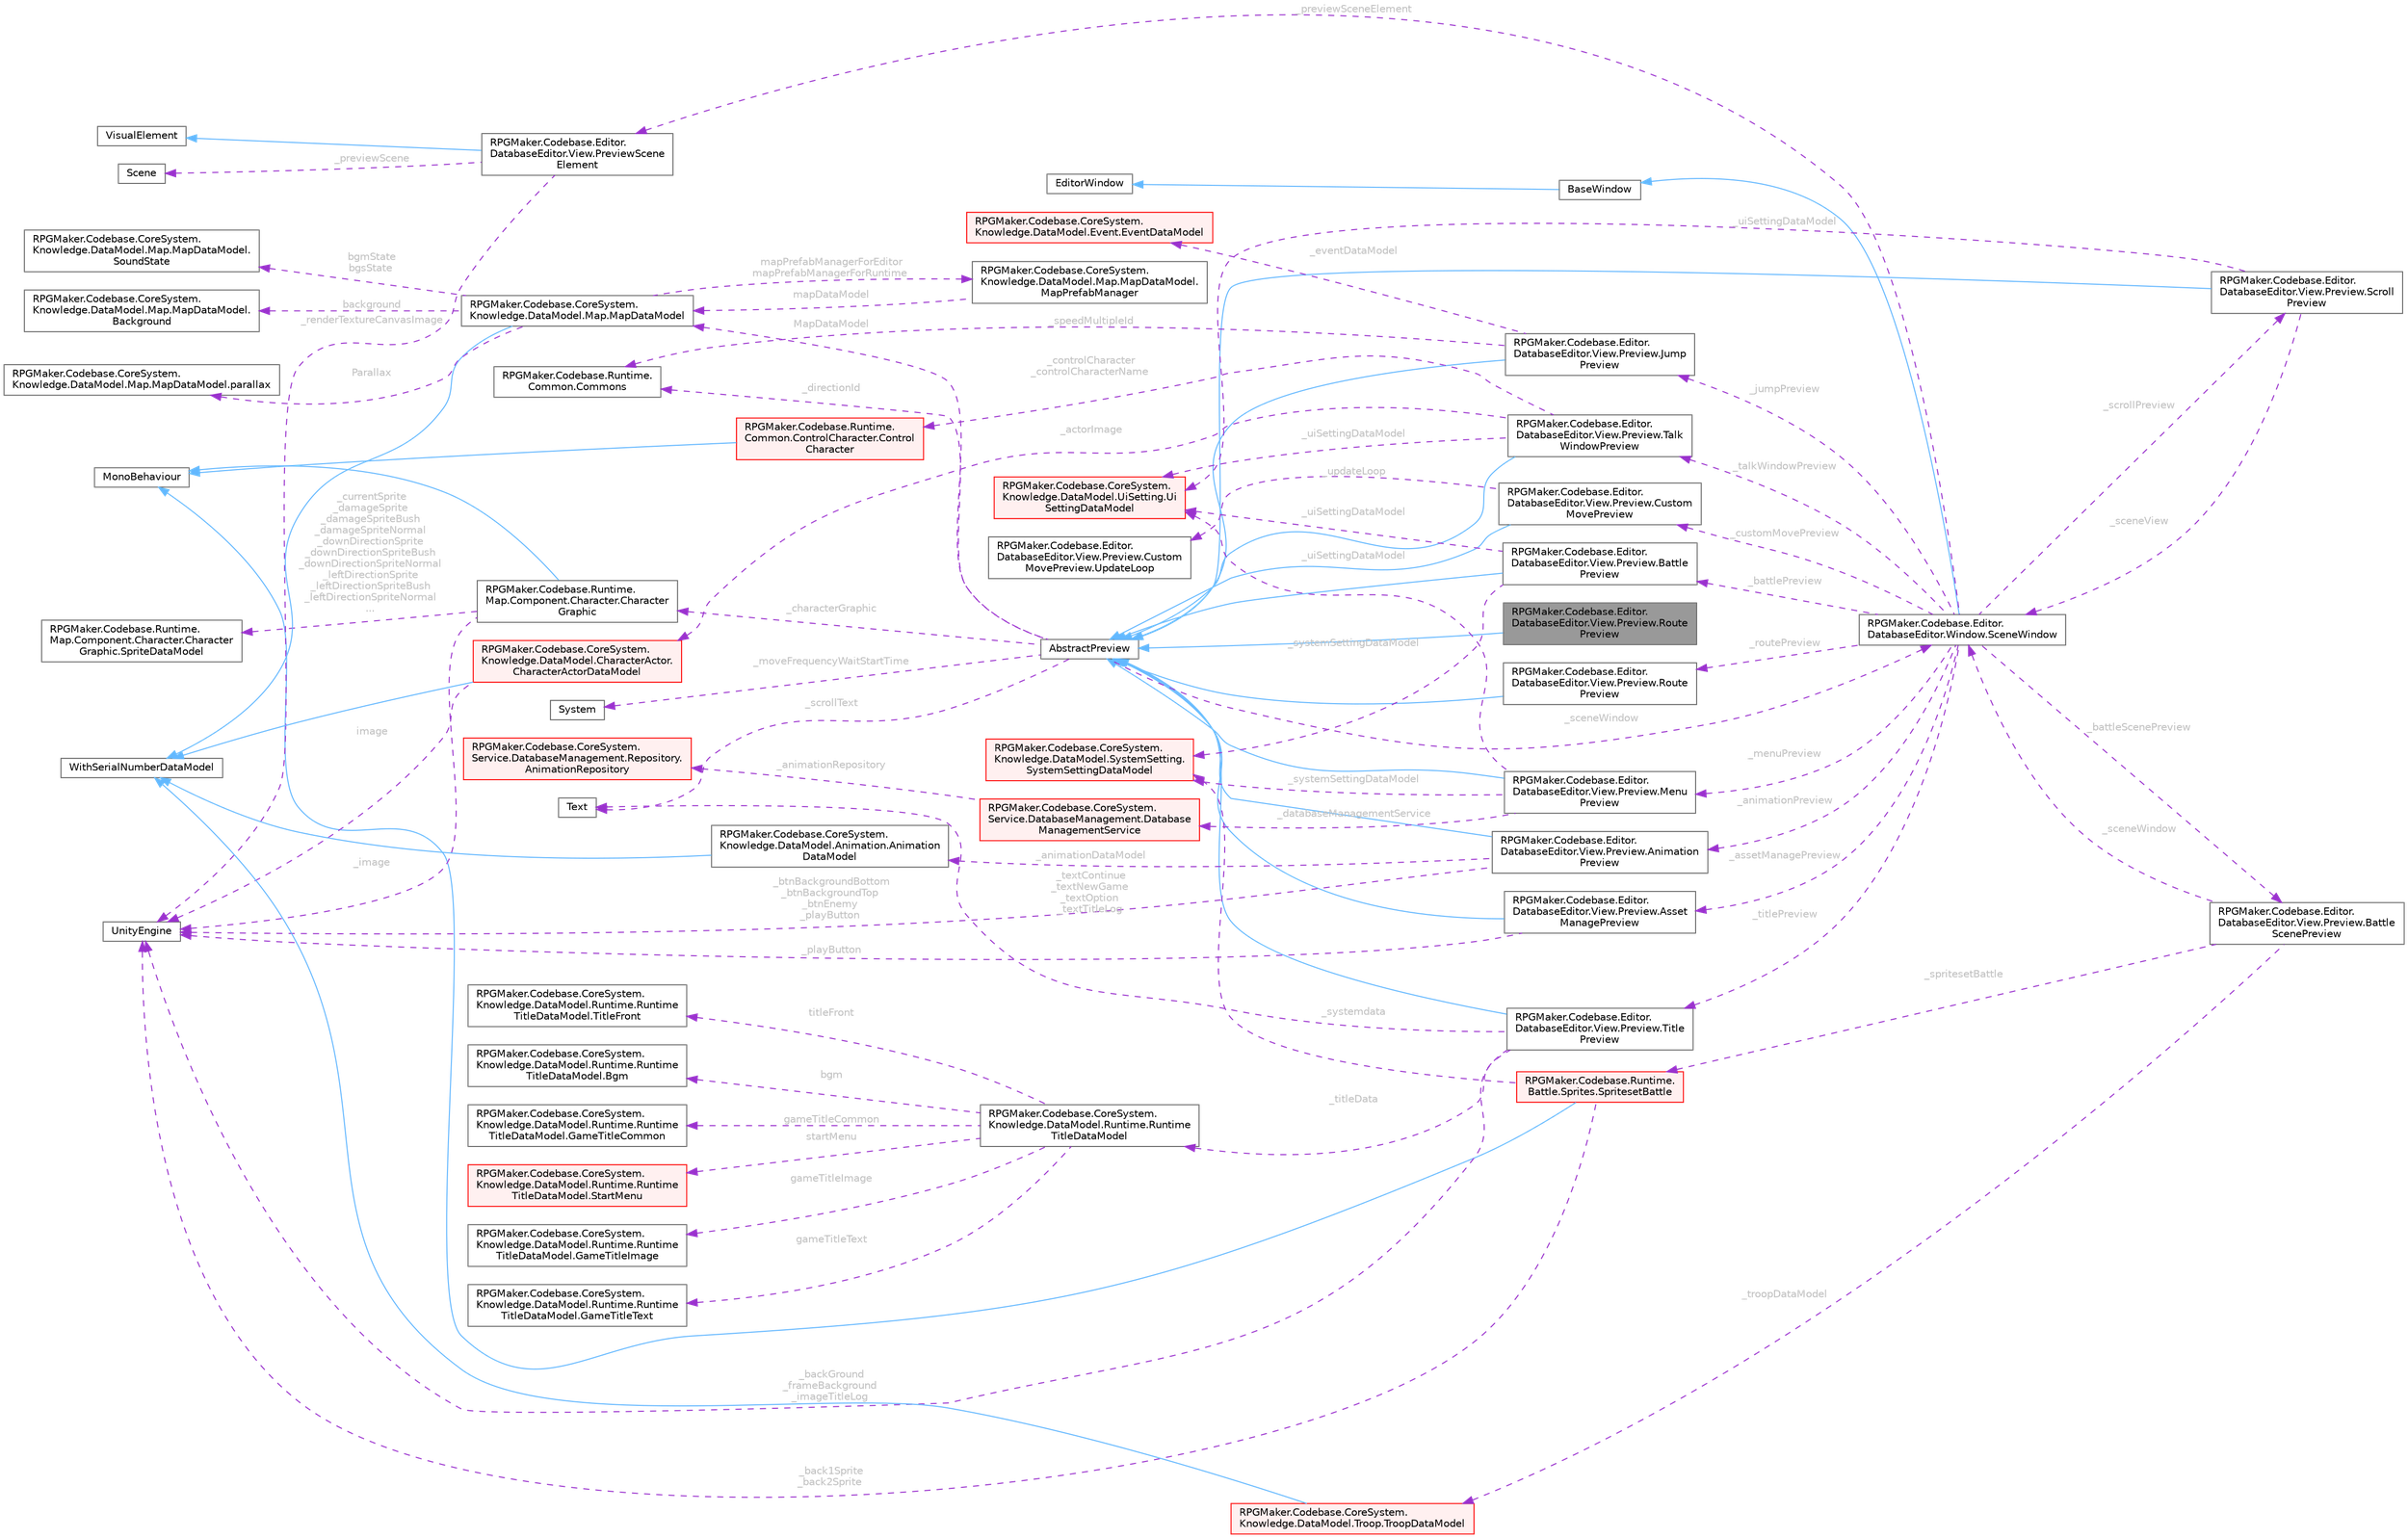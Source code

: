 digraph "RPGMaker.Codebase.Editor.DatabaseEditor.View.Preview.RoutePreview"
{
 // LATEX_PDF_SIZE
  bgcolor="transparent";
  edge [fontname=Helvetica,fontsize=10,labelfontname=Helvetica,labelfontsize=10];
  node [fontname=Helvetica,fontsize=10,shape=box,height=0.2,width=0.4];
  rankdir="LR";
  Node1 [id="Node000001",label="RPGMaker.Codebase.Editor.\lDatabaseEditor.View.Preview.Route\lPreview",height=0.2,width=0.4,color="gray40", fillcolor="grey60", style="filled", fontcolor="black",tooltip="経路プレビュー"];
  Node2 -> Node1 [id="edge1_Node000001_Node000002",dir="back",color="steelblue1",style="solid",tooltip=" "];
  Node2 [id="Node000002",label="AbstractPreview",height=0.2,width=0.4,color="gray40", fillcolor="white", style="filled",URL="$d3/dfd/class_r_p_g_maker_1_1_codebase_1_1_editor_1_1_database_editor_1_1_view_1_1_preview_1_1_abstract_preview.html",tooltip="抽象プレビュー"];
  Node3 -> Node2 [id="edge2_Node000002_Node000003",dir="back",color="darkorchid3",style="dashed",tooltip=" ",label=" _characterGraphic",fontcolor="grey" ];
  Node3 [id="Node000003",label="RPGMaker.Codebase.Runtime.\lMap.Component.Character.Character\lGraphic",height=0.2,width=0.4,color="gray40", fillcolor="white", style="filled",URL="$da/d44/class_r_p_g_maker_1_1_codebase_1_1_runtime_1_1_map_1_1_component_1_1_character_1_1_character_graphic.html",tooltip="😁 キャラクター・グラフィック"];
  Node4 -> Node3 [id="edge3_Node000003_Node000004",dir="back",color="steelblue1",style="solid",tooltip=" "];
  Node4 [id="Node000004",label="MonoBehaviour",height=0.2,width=0.4,color="gray40", fillcolor="white", style="filled",tooltip=" "];
  Node5 -> Node3 [id="edge4_Node000003_Node000005",dir="back",color="darkorchid3",style="dashed",tooltip=" ",label=" _currentSprite\n_damageSprite\n_damageSpriteBush\n_damageSpriteNormal\n_downDirectionSprite\n_downDirectionSpriteBush\n_downDirectionSpriteNormal\n_leftDirectionSprite\n_leftDirectionSpriteBush\n_leftDirectionSpriteNormal\n...",fontcolor="grey" ];
  Node5 [id="Node000005",label="RPGMaker.Codebase.Runtime.\lMap.Component.Character.Character\lGraphic.SpriteDataModel",height=0.2,width=0.4,color="gray40", fillcolor="white", style="filled",URL="$d4/dcd/class_r_p_g_maker_1_1_codebase_1_1_runtime_1_1_map_1_1_component_1_1_character_1_1_character_graphic_1_1_sprite_data_model.html",tooltip="😁 スプライト・データ・モデル"];
  Node6 -> Node3 [id="edge5_Node000003_Node000006",dir="back",color="darkorchid3",style="dashed",tooltip=" ",label=" _image",fontcolor="grey" ];
  Node6 [id="Node000006",label="UnityEngine",height=0.2,width=0.4,color="gray40", fillcolor="white", style="filled",tooltip=" "];
  Node7 -> Node2 [id="edge6_Node000002_Node000007",dir="back",color="darkorchid3",style="dashed",tooltip=" ",label=" _sceneWindow",fontcolor="grey" ];
  Node7 [id="Node000007",label="RPGMaker.Codebase.Editor.\lDatabaseEditor.Window.SceneWindow",height=0.2,width=0.4,color="gray40", fillcolor="white", style="filled",URL="$de/d38/class_r_p_g_maker_1_1_codebase_1_1_editor_1_1_database_editor_1_1_window_1_1_scene_window.html",tooltip="データベースエディター用シーンウィンドウ."];
  Node8 -> Node7 [id="edge7_Node000007_Node000008",dir="back",color="steelblue1",style="solid",tooltip=" "];
  Node8 [id="Node000008",label="BaseWindow",height=0.2,width=0.4,color="gray40", fillcolor="white", style="filled",URL="$de/d8f/class_r_p_g_maker_1_1_codebase_1_1_editor_1_1_common_1_1_base_window.html",tooltip="😁 メニュー、ヒエラルキー、シーン、インスペクターウィンドウの基底抽象クラス."];
  Node9 -> Node8 [id="edge8_Node000008_Node000009",dir="back",color="steelblue1",style="solid",tooltip=" "];
  Node9 [id="Node000009",label="EditorWindow",height=0.2,width=0.4,color="gray40", fillcolor="white", style="filled",tooltip=" "];
  Node10 -> Node7 [id="edge9_Node000007_Node000010",dir="back",color="darkorchid3",style="dashed",tooltip=" ",label=" _titlePreview",fontcolor="grey" ];
  Node10 [id="Node000010",label="RPGMaker.Codebase.Editor.\lDatabaseEditor.View.Preview.Title\lPreview",height=0.2,width=0.4,color="gray40", fillcolor="white", style="filled",URL="$df/d87/class_r_p_g_maker_1_1_codebase_1_1_editor_1_1_database_editor_1_1_view_1_1_preview_1_1_title_preview.html",tooltip="タイトル用のプレビュー"];
  Node2 -> Node10 [id="edge10_Node000010_Node000002",dir="back",color="steelblue1",style="solid",tooltip=" "];
  Node6 -> Node10 [id="edge11_Node000010_Node000006",dir="back",color="darkorchid3",style="dashed",tooltip=" ",label=" _backGround\n_frameBackground\n_imageTitleLog",fontcolor="grey" ];
  Node11 -> Node10 [id="edge12_Node000010_Node000011",dir="back",color="darkorchid3",style="dashed",tooltip=" ",label=" _textContinue\n_textNewGame\n_textOption\n_textTitleLog",fontcolor="grey" ];
  Node11 [id="Node000011",label="Text",height=0.2,width=0.4,color="gray40", fillcolor="white", style="filled",tooltip=" "];
  Node12 -> Node10 [id="edge13_Node000010_Node000012",dir="back",color="darkorchid3",style="dashed",tooltip=" ",label=" _titleData",fontcolor="grey" ];
  Node12 [id="Node000012",label="RPGMaker.Codebase.CoreSystem.\lKnowledge.DataModel.Runtime.Runtime\lTitleDataModel",height=0.2,width=0.4,color="gray40", fillcolor="white", style="filled",URL="$d7/da2/class_r_p_g_maker_1_1_codebase_1_1_core_system_1_1_knowledge_1_1_data_model_1_1_runtime_1_1_runtime_title_data_model.html",tooltip="😁 実行時タイトル・データ・モデル"];
  Node13 -> Node12 [id="edge14_Node000012_Node000013",dir="back",color="darkorchid3",style="dashed",tooltip=" ",label=" bgm",fontcolor="grey" ];
  Node13 [id="Node000013",label="RPGMaker.Codebase.CoreSystem.\lKnowledge.DataModel.Runtime.Runtime\lTitleDataModel.Bgm",height=0.2,width=0.4,color="gray40", fillcolor="white", style="filled",URL="$d7/d29/class_r_p_g_maker_1_1_codebase_1_1_core_system_1_1_knowledge_1_1_data_model_1_1_runtime_1_1_runtime_title_data_model_1_1_bgm.html",tooltip="😁 背景音楽"];
  Node14 -> Node12 [id="edge15_Node000012_Node000014",dir="back",color="darkorchid3",style="dashed",tooltip=" ",label=" gameTitleCommon",fontcolor="grey" ];
  Node14 [id="Node000014",label="RPGMaker.Codebase.CoreSystem.\lKnowledge.DataModel.Runtime.Runtime\lTitleDataModel.GameTitleCommon",height=0.2,width=0.4,color="gray40", fillcolor="white", style="filled",URL="$d7/d9f/class_r_p_g_maker_1_1_codebase_1_1_core_system_1_1_knowledge_1_1_data_model_1_1_runtime_1_1_runtb074bf3068689fc7f970101bf5a7539e.html",tooltip="😁 ゲーム・タイトル共通"];
  Node15 -> Node12 [id="edge16_Node000012_Node000015",dir="back",color="darkorchid3",style="dashed",tooltip=" ",label=" gameTitleImage",fontcolor="grey" ];
  Node15 [id="Node000015",label="RPGMaker.Codebase.CoreSystem.\lKnowledge.DataModel.Runtime.Runtime\lTitleDataModel.GameTitleImage",height=0.2,width=0.4,color="gray40", fillcolor="white", style="filled",URL="$d1/d05/class_r_p_g_maker_1_1_codebase_1_1_core_system_1_1_knowledge_1_1_data_model_1_1_runtime_1_1_runt63450857d5c1b059f2effacc4ba76fdb.html",tooltip="😁 ゲーム・タイトル画像"];
  Node16 -> Node12 [id="edge17_Node000012_Node000016",dir="back",color="darkorchid3",style="dashed",tooltip=" ",label=" gameTitleText",fontcolor="grey" ];
  Node16 [id="Node000016",label="RPGMaker.Codebase.CoreSystem.\lKnowledge.DataModel.Runtime.Runtime\lTitleDataModel.GameTitleText",height=0.2,width=0.4,color="gray40", fillcolor="white", style="filled",URL="$d2/d40/class_r_p_g_maker_1_1_codebase_1_1_core_system_1_1_knowledge_1_1_data_model_1_1_runtime_1_1_runt52048978f7dd1138cea3e2eee0d94e25.html",tooltip="😁 ゲーム・タイトル・テキスト"];
  Node17 -> Node12 [id="edge18_Node000012_Node000017",dir="back",color="darkorchid3",style="dashed",tooltip=" ",label=" startMenu",fontcolor="grey" ];
  Node17 [id="Node000017",label="RPGMaker.Codebase.CoreSystem.\lKnowledge.DataModel.Runtime.Runtime\lTitleDataModel.StartMenu",height=0.2,width=0.4,color="red", fillcolor="#FFF0F0", style="filled",URL="$d0/dde/class_r_p_g_maker_1_1_codebase_1_1_core_system_1_1_knowledge_1_1_data_model_1_1_runtime_1_1_runtcb56bd03a66e05d0237cc4ee69d0efb6.html",tooltip="😁 開始メニュー"];
  Node23 -> Node12 [id="edge19_Node000012_Node000023",dir="back",color="darkorchid3",style="dashed",tooltip=" ",label=" titleFront",fontcolor="grey" ];
  Node23 [id="Node000023",label="RPGMaker.Codebase.CoreSystem.\lKnowledge.DataModel.Runtime.Runtime\lTitleDataModel.TitleFront",height=0.2,width=0.4,color="gray40", fillcolor="white", style="filled",URL="$dd/da3/class_r_p_g_maker_1_1_codebase_1_1_core_system_1_1_knowledge_1_1_data_model_1_1_runtime_1_1_runt29723d80f14ecabf4cf2e1546a891e09.html",tooltip="😁 タイトル前面"];
  Node24 -> Node7 [id="edge20_Node000007_Node000024",dir="back",color="darkorchid3",style="dashed",tooltip=" ",label=" _assetManagePreview",fontcolor="grey" ];
  Node24 [id="Node000024",label="RPGMaker.Codebase.Editor.\lDatabaseEditor.View.Preview.Asset\lManagePreview",height=0.2,width=0.4,color="gray40", fillcolor="white", style="filled",URL="$d1/d66/class_r_p_g_maker_1_1_codebase_1_1_editor_1_1_database_editor_1_1_view_1_1_preview_1_1_asset_manage_preview.html",tooltip="資産管理プレビュー"];
  Node2 -> Node24 [id="edge21_Node000024_Node000002",dir="back",color="steelblue1",style="solid",tooltip=" "];
  Node6 -> Node24 [id="edge22_Node000024_Node000006",dir="back",color="darkorchid3",style="dashed",tooltip=" ",label=" _playButton",fontcolor="grey" ];
  Node25 -> Node7 [id="edge23_Node000007_Node000025",dir="back",color="darkorchid3",style="dashed",tooltip=" ",label=" _menuPreview",fontcolor="grey" ];
  Node25 [id="Node000025",label="RPGMaker.Codebase.Editor.\lDatabaseEditor.View.Preview.Menu\lPreview",height=0.2,width=0.4,color="gray40", fillcolor="white", style="filled",URL="$d8/dc3/class_r_p_g_maker_1_1_codebase_1_1_editor_1_1_database_editor_1_1_view_1_1_preview_1_1_menu_preview.html",tooltip="タイトル用のプレビュー"];
  Node2 -> Node25 [id="edge24_Node000025_Node000002",dir="back",color="steelblue1",style="solid",tooltip=" "];
  Node26 -> Node25 [id="edge25_Node000025_Node000026",dir="back",color="darkorchid3",style="dashed",tooltip=" ",label=" _databaseManagementService",fontcolor="grey" ];
  Node26 [id="Node000026",label="RPGMaker.Codebase.CoreSystem.\lService.DatabaseManagement.Database\lManagementService",height=0.2,width=0.4,color="red", fillcolor="#FFF0F0", style="filled",URL="$db/db0/class_r_p_g_maker_1_1_codebase_1_1_core_system_1_1_service_1_1_database_management_1_1_database_management_service.html",tooltip="😁 データベース管理サービス"];
  Node27 -> Node26 [id="edge26_Node000026_Node000027",dir="back",color="darkorchid3",style="dashed",tooltip=" ",label=" _animationRepository",fontcolor="grey" ];
  Node27 [id="Node000027",label="RPGMaker.Codebase.CoreSystem.\lService.DatabaseManagement.Repository.\lAnimationRepository",height=0.2,width=0.4,color="red", fillcolor="#FFF0F0", style="filled",URL="$d5/deb/class_r_p_g_maker_1_1_codebase_1_1_core_system_1_1_service_1_1_database_management_1_1_repository_1_1_animation_repository.html",tooltip="😁 アニメーション置き場"];
  Node62 -> Node25 [id="edge27_Node000025_Node000062",dir="back",color="darkorchid3",style="dashed",tooltip=" ",label=" _systemSettingDataModel",fontcolor="grey" ];
  Node62 [id="Node000062",label="RPGMaker.Codebase.CoreSystem.\lKnowledge.DataModel.SystemSetting.\lSystemSettingDataModel",height=0.2,width=0.4,color="red", fillcolor="#FFF0F0", style="filled",URL="$d0/dd2/class_r_p_g_maker_1_1_codebase_1_1_core_system_1_1_knowledge_1_1_data_model_1_1_system_setting_1_1_system_setting_data_model.html",tooltip="😁 システム設定データ・モデル"];
  Node70 -> Node25 [id="edge28_Node000025_Node000070",dir="back",color="darkorchid3",style="dashed",tooltip=" ",label=" _uiSettingDataModel",fontcolor="grey" ];
  Node70 [id="Node000070",label="RPGMaker.Codebase.CoreSystem.\lKnowledge.DataModel.UiSetting.Ui\lSettingDataModel",height=0.2,width=0.4,color="red", fillcolor="#FFF0F0", style="filled",URL="$db/dd5/class_r_p_g_maker_1_1_codebase_1_1_core_system_1_1_knowledge_1_1_data_model_1_1_ui_setting_1_1_ui_setting_data_model.html",tooltip="😁 ユーザー・インターフェース・設定データ・モデル"];
  Node80 -> Node7 [id="edge29_Node000007_Node000080",dir="back",color="darkorchid3",style="dashed",tooltip=" ",label=" _battlePreview",fontcolor="grey" ];
  Node80 [id="Node000080",label="RPGMaker.Codebase.Editor.\lDatabaseEditor.View.Preview.Battle\lPreview",height=0.2,width=0.4,color="gray40", fillcolor="white", style="filled",URL="$d5/dc1/class_r_p_g_maker_1_1_codebase_1_1_editor_1_1_database_editor_1_1_view_1_1_preview_1_1_battle_preview.html",tooltip="ゲーム用のプレビュー"];
  Node2 -> Node80 [id="edge30_Node000080_Node000002",dir="back",color="steelblue1",style="solid",tooltip=" "];
  Node70 -> Node80 [id="edge31_Node000080_Node000070",dir="back",color="darkorchid3",style="dashed",tooltip=" ",label=" _uiSettingDataModel",fontcolor="grey" ];
  Node62 -> Node80 [id="edge32_Node000080_Node000062",dir="back",color="darkorchid3",style="dashed",tooltip=" ",label=" _systemSettingDataModel",fontcolor="grey" ];
  Node81 -> Node7 [id="edge33_Node000007_Node000081",dir="back",color="darkorchid3",style="dashed",tooltip=" ",label=" _battleScenePreview",fontcolor="grey" ];
  Node81 [id="Node000081",label="RPGMaker.Codebase.Editor.\lDatabaseEditor.View.Preview.Battle\lScenePreview",height=0.2,width=0.4,color="gray40", fillcolor="white", style="filled",URL="$d4/dea/class_r_p_g_maker_1_1_codebase_1_1_editor_1_1_database_editor_1_1_view_1_1_preview_1_1_battle_scene_preview.html",tooltip="バトルシーン用のプレビュー"];
  Node82 -> Node81 [id="edge34_Node000081_Node000082",dir="back",color="darkorchid3",style="dashed",tooltip=" ",label=" _spritesetBattle",fontcolor="grey" ];
  Node82 [id="Node000082",label="RPGMaker.Codebase.Runtime.\lBattle.Sprites.SpritesetBattle",height=0.2,width=0.4,color="red", fillcolor="#FFF0F0", style="filled",URL="$de/ddd/class_r_p_g_maker_1_1_codebase_1_1_runtime_1_1_battle_1_1_sprites_1_1_spriteset_battle.html",tooltip="😁 戦闘シーン用のスプライトセット。[背景][アクター][敵キャラ]を含む Unite用に作り替えている"];
  Node4 -> Node82 [id="edge35_Node000082_Node000004",dir="back",color="steelblue1",style="solid",tooltip=" "];
  Node6 -> Node82 [id="edge36_Node000082_Node000006",dir="back",color="darkorchid3",style="dashed",tooltip=" ",label=" _back1Sprite\n_back2Sprite",fontcolor="grey" ];
  Node62 -> Node82 [id="edge37_Node000082_Node000062",dir="back",color="darkorchid3",style="dashed",tooltip=" ",label=" _systemdata",fontcolor="grey" ];
  Node116 -> Node81 [id="edge38_Node000081_Node000116",dir="back",color="darkorchid3",style="dashed",tooltip=" ",label=" _troopDataModel",fontcolor="grey" ];
  Node116 [id="Node000116",label="RPGMaker.Codebase.CoreSystem.\lKnowledge.DataModel.Troop.TroopDataModel",height=0.2,width=0.4,color="red", fillcolor="#FFF0F0", style="filled",URL="$d6/da9/class_r_p_g_maker_1_1_codebase_1_1_core_system_1_1_knowledge_1_1_data_model_1_1_troop_1_1_troop_data_model.html",tooltip="😁 部隊データ・モデル"];
  Node97 -> Node116 [id="edge39_Node000116_Node000097",dir="back",color="steelblue1",style="solid",tooltip=" "];
  Node97 [id="Node000097",label="WithSerialNumberDataModel",height=0.2,width=0.4,color="gray40", fillcolor="white", style="filled",tooltip=" "];
  Node7 -> Node81 [id="edge40_Node000081_Node000007",dir="back",color="darkorchid3",style="dashed",tooltip=" ",label=" _sceneWindow",fontcolor="grey" ];
  Node117 -> Node7 [id="edge41_Node000007_Node000117",dir="back",color="darkorchid3",style="dashed",tooltip=" ",label=" _talkWindowPreview",fontcolor="grey" ];
  Node117 [id="Node000117",label="RPGMaker.Codebase.Editor.\lDatabaseEditor.View.Preview.Talk\lWindowPreview",height=0.2,width=0.4,color="gray40", fillcolor="white", style="filled",URL="$dd/da6/class_r_p_g_maker_1_1_codebase_1_1_editor_1_1_database_editor_1_1_view_1_1_preview_1_1_talk_window_preview.html",tooltip="会話ウィンドウ用のプレビュー"];
  Node2 -> Node117 [id="edge42_Node000117_Node000002",dir="back",color="steelblue1",style="solid",tooltip=" "];
  Node70 -> Node117 [id="edge43_Node000117_Node000070",dir="back",color="darkorchid3",style="dashed",tooltip=" ",label=" _uiSettingDataModel",fontcolor="grey" ];
  Node118 -> Node117 [id="edge44_Node000117_Node000118",dir="back",color="darkorchid3",style="dashed",tooltip=" ",label=" _actorImage",fontcolor="grey" ];
  Node118 [id="Node000118",label="RPGMaker.Codebase.CoreSystem.\lKnowledge.DataModel.CharacterActor.\lCharacterActorDataModel",height=0.2,width=0.4,color="red", fillcolor="#FFF0F0", style="filled",URL="$de/d3a/class_r_p_g_maker_1_1_codebase_1_1_core_system_1_1_knowledge_1_1_data_model_1_1_character_actor_1_1_character_actor_data_model.html",tooltip="😁 キャラクター・アクター・データ・モデル"];
  Node97 -> Node118 [id="edge45_Node000118_Node000097",dir="back",color="steelblue1",style="solid",tooltip=" "];
  Node6 -> Node118 [id="edge46_Node000118_Node000006",dir="back",color="darkorchid3",style="dashed",tooltip=" ",label=" image",fontcolor="grey" ];
  Node120 -> Node117 [id="edge47_Node000117_Node000120",dir="back",color="darkorchid3",style="dashed",tooltip=" ",label=" _controlCharacter\n_controlCharacterName",fontcolor="grey" ];
  Node120 [id="Node000120",label="RPGMaker.Codebase.Runtime.\lCommon.ControlCharacter.Control\lCharacter",height=0.2,width=0.4,color="red", fillcolor="#FFF0F0", style="filled",URL="$d2/dcb/class_r_p_g_maker_1_1_codebase_1_1_runtime_1_1_common_1_1_control_character_1_1_control_character.html",tooltip="制御キャラクター"];
  Node4 -> Node120 [id="edge48_Node000120_Node000004",dir="back",color="steelblue1",style="solid",tooltip=" "];
  Node124 -> Node7 [id="edge49_Node000007_Node000124",dir="back",color="darkorchid3",style="dashed",tooltip=" ",label=" _scrollPreview",fontcolor="grey" ];
  Node124 [id="Node000124",label="RPGMaker.Codebase.Editor.\lDatabaseEditor.View.Preview.Scroll\lPreview",height=0.2,width=0.4,color="gray40", fillcolor="white", style="filled",URL="$d3/d80/class_r_p_g_maker_1_1_codebase_1_1_editor_1_1_database_editor_1_1_view_1_1_preview_1_1_scroll_preview.html",tooltip="スクロール・プレビュー"];
  Node2 -> Node124 [id="edge50_Node000124_Node000002",dir="back",color="steelblue1",style="solid",tooltip=" "];
  Node7 -> Node124 [id="edge51_Node000124_Node000007",dir="back",color="darkorchid3",style="dashed",tooltip=" ",label=" _sceneView",fontcolor="grey" ];
  Node70 -> Node124 [id="edge52_Node000124_Node000070",dir="back",color="darkorchid3",style="dashed",tooltip=" ",label=" _uiSettingDataModel",fontcolor="grey" ];
  Node125 -> Node7 [id="edge53_Node000007_Node000125",dir="back",color="darkorchid3",style="dashed",tooltip=" ",label=" _jumpPreview",fontcolor="grey" ];
  Node125 [id="Node000125",label="RPGMaker.Codebase.Editor.\lDatabaseEditor.View.Preview.Jump\lPreview",height=0.2,width=0.4,color="gray40", fillcolor="white", style="filled",URL="$da/d33/class_r_p_g_maker_1_1_codebase_1_1_editor_1_1_database_editor_1_1_view_1_1_preview_1_1_jump_preview.html",tooltip="イベントコマンド『ジャンプ』のプレビュー。"];
  Node2 -> Node125 [id="edge54_Node000125_Node000002",dir="back",color="steelblue1",style="solid",tooltip=" "];
  Node126 -> Node125 [id="edge55_Node000125_Node000126",dir="back",color="darkorchid3",style="dashed",tooltip=" ",label=" _speedMultipleId",fontcolor="grey" ];
  Node126 [id="Node000126",label="RPGMaker.Codebase.Runtime.\lCommon.Commons",height=0.2,width=0.4,color="gray40", fillcolor="white", style="filled",URL="$d8/d0e/class_r_p_g_maker_1_1_codebase_1_1_runtime_1_1_common_1_1_commons.html",tooltip="😁 Runtime, Editorのプレビュー, EditorのUIで共用するもの。"];
  Node127 -> Node125 [id="edge56_Node000125_Node000127",dir="back",color="darkorchid3",style="dashed",tooltip=" ",label=" _eventDataModel",fontcolor="grey" ];
  Node127 [id="Node000127",label="RPGMaker.Codebase.CoreSystem.\lKnowledge.DataModel.Event.EventDataModel",height=0.2,width=0.4,color="red", fillcolor="#FFF0F0", style="filled",URL="$d3/d9a/class_r_p_g_maker_1_1_codebase_1_1_core_system_1_1_knowledge_1_1_data_model_1_1_event_1_1_event_data_model.html",tooltip="😁 イベント・データ・モデル"];
  Node128 -> Node7 [id="edge57_Node000007_Node000128",dir="back",color="darkorchid3",style="dashed",tooltip=" ",label=" _routePreview",fontcolor="grey" ];
  Node128 [id="Node000128",label="RPGMaker.Codebase.Editor.\lDatabaseEditor.View.Preview.Route\lPreview",height=0.2,width=0.4,color="gray40", fillcolor="white", style="filled",URL="$d1/d5c/class_r_p_g_maker_1_1_codebase_1_1_editor_1_1_database_editor_1_1_view_1_1_preview_1_1_route_preview.html",tooltip="経路プレビュー"];
  Node2 -> Node128 [id="edge58_Node000128_Node000002",dir="back",color="steelblue1",style="solid",tooltip=" "];
  Node129 -> Node7 [id="edge59_Node000007_Node000129",dir="back",color="darkorchid3",style="dashed",tooltip=" ",label=" _animationPreview",fontcolor="grey" ];
  Node129 [id="Node000129",label="RPGMaker.Codebase.Editor.\lDatabaseEditor.View.Preview.Animation\lPreview",height=0.2,width=0.4,color="gray40", fillcolor="white", style="filled",URL="$d3/dc8/class_r_p_g_maker_1_1_codebase_1_1_editor_1_1_database_editor_1_1_view_1_1_preview_1_1_animation_preview.html",tooltip="アニメーション・プレビュー"];
  Node2 -> Node129 [id="edge60_Node000129_Node000002",dir="back",color="steelblue1",style="solid",tooltip=" "];
  Node6 -> Node129 [id="edge61_Node000129_Node000006",dir="back",color="darkorchid3",style="dashed",tooltip=" ",label=" _btnBackgroundBottom\n_btnBackgroundTop\n_btnEnemy\n_playButton",fontcolor="grey" ];
  Node130 -> Node129 [id="edge62_Node000129_Node000130",dir="back",color="darkorchid3",style="dashed",tooltip=" ",label=" _animationDataModel",fontcolor="grey" ];
  Node130 [id="Node000130",label="RPGMaker.Codebase.CoreSystem.\lKnowledge.DataModel.Animation.Animation\lDataModel",height=0.2,width=0.4,color="gray40", fillcolor="white", style="filled",URL="$db/dab/class_r_p_g_maker_1_1_codebase_1_1_core_system_1_1_knowledge_1_1_data_model_1_1_animation_1_1_animation_data_model.html",tooltip="😁 アニメーション・データ・モデル"];
  Node97 -> Node130 [id="edge63_Node000130_Node000097",dir="back",color="steelblue1",style="solid",tooltip=" "];
  Node131 -> Node7 [id="edge64_Node000007_Node000131",dir="back",color="darkorchid3",style="dashed",tooltip=" ",label=" _customMovePreview",fontcolor="grey" ];
  Node131 [id="Node000131",label="RPGMaker.Codebase.Editor.\lDatabaseEditor.View.Preview.Custom\lMovePreview",height=0.2,width=0.4,color="gray40", fillcolor="white", style="filled",URL="$d3/dc0/class_r_p_g_maker_1_1_codebase_1_1_editor_1_1_database_editor_1_1_view_1_1_preview_1_1_custom_move_preview.html",tooltip="カスタム移動プレビュー"];
  Node2 -> Node131 [id="edge65_Node000131_Node000002",dir="back",color="steelblue1",style="solid",tooltip=" "];
  Node132 -> Node131 [id="edge66_Node000131_Node000132",dir="back",color="darkorchid3",style="dashed",tooltip=" ",label=" _updateLoop",fontcolor="grey" ];
  Node132 [id="Node000132",label="RPGMaker.Codebase.Editor.\lDatabaseEditor.View.Preview.Custom\lMovePreview.UpdateLoop",height=0.2,width=0.4,color="gray40", fillcolor="white", style="filled",URL="$db/df0/class_r_p_g_maker_1_1_codebase_1_1_editor_1_1_database_editor_1_1_view_1_1_preview_1_1_custom_move_preview_1_1_update_loop.html",tooltip="更新ループ"];
  Node133 -> Node7 [id="edge67_Node000007_Node000133",dir="back",color="darkorchid3",style="dashed",tooltip=" ",label=" _previewSceneElement",fontcolor="grey" ];
  Node133 [id="Node000133",label="RPGMaker.Codebase.Editor.\lDatabaseEditor.View.PreviewScene\lElement",height=0.2,width=0.4,color="gray40", fillcolor="white", style="filled",URL="$d1/d39/class_r_p_g_maker_1_1_codebase_1_1_editor_1_1_database_editor_1_1_view_1_1_preview_scene_element.html",tooltip="プレビューシーンを持ったVisualElement。"];
  Node134 -> Node133 [id="edge68_Node000133_Node000134",dir="back",color="steelblue1",style="solid",tooltip=" "];
  Node134 [id="Node000134",label="VisualElement",height=0.2,width=0.4,color="gray40", fillcolor="white", style="filled",tooltip=" "];
  Node135 -> Node133 [id="edge69_Node000133_Node000135",dir="back",color="darkorchid3",style="dashed",tooltip=" ",label=" _previewScene",fontcolor="grey" ];
  Node135 [id="Node000135",label="Scene",height=0.2,width=0.4,color="gray40", fillcolor="white", style="filled",tooltip=" "];
  Node6 -> Node133 [id="edge70_Node000133_Node000006",dir="back",color="darkorchid3",style="dashed",tooltip=" ",label=" _renderTextureCanvasImage",fontcolor="grey" ];
  Node11 -> Node2 [id="edge71_Node000002_Node000011",dir="back",color="darkorchid3",style="dashed",tooltip=" ",label=" _scrollText",fontcolor="grey" ];
  Node126 -> Node2 [id="edge72_Node000002_Node000126",dir="back",color="darkorchid3",style="dashed",tooltip=" ",label=" _directionId",fontcolor="grey" ];
  Node136 -> Node2 [id="edge73_Node000002_Node000136",dir="back",color="darkorchid3",style="dashed",tooltip=" ",label=" _moveFrequencyWaitStartTime",fontcolor="grey" ];
  Node136 [id="Node000136",label="System",height=0.2,width=0.4,color="gray40", fillcolor="white", style="filled",tooltip=" "];
  Node137 -> Node2 [id="edge74_Node000002_Node000137",dir="back",color="darkorchid3",style="dashed",tooltip=" ",label=" MapDataModel",fontcolor="grey" ];
  Node137 [id="Node000137",label="RPGMaker.Codebase.CoreSystem.\lKnowledge.DataModel.Map.MapDataModel",height=0.2,width=0.4,color="gray40", fillcolor="white", style="filled",URL="$d8/d51/class_r_p_g_maker_1_1_codebase_1_1_core_system_1_1_knowledge_1_1_data_model_1_1_map_1_1_map_data_model.html",tooltip="😁 マップ・データ・モデル"];
  Node97 -> Node137 [id="edge75_Node000137_Node000097",dir="back",color="steelblue1",style="solid",tooltip=" "];
  Node138 -> Node137 [id="edge76_Node000137_Node000138",dir="back",color="darkorchid3",style="dashed",tooltip=" ",label=" background",fontcolor="grey" ];
  Node138 [id="Node000138",label="RPGMaker.Codebase.CoreSystem.\lKnowledge.DataModel.Map.MapDataModel.\lBackground",height=0.2,width=0.4,color="gray40", fillcolor="white", style="filled",URL="$d0/d66/class_r_p_g_maker_1_1_codebase_1_1_core_system_1_1_knowledge_1_1_data_model_1_1_map_1_1_map_data_model_1_1_background.html",tooltip="😁 背景"];
  Node139 -> Node137 [id="edge77_Node000137_Node000139",dir="back",color="darkorchid3",style="dashed",tooltip=" ",label=" Parallax",fontcolor="grey" ];
  Node139 [id="Node000139",label="RPGMaker.Codebase.CoreSystem.\lKnowledge.DataModel.Map.MapDataModel.parallax",height=0.2,width=0.4,color="gray40", fillcolor="white", style="filled",URL="$d6/d59/class_r_p_g_maker_1_1_codebase_1_1_core_system_1_1_knowledge_1_1_data_model_1_1_map_1_1_map_data_model_1_1parallax.html",tooltip="😁 視差"];
  Node140 -> Node137 [id="edge78_Node000137_Node000140",dir="back",color="darkorchid3",style="dashed",tooltip=" ",label=" bgmState\nbgsState",fontcolor="grey" ];
  Node140 [id="Node000140",label="RPGMaker.Codebase.CoreSystem.\lKnowledge.DataModel.Map.MapDataModel.\lSoundState",height=0.2,width=0.4,color="gray40", fillcolor="white", style="filled",URL="$dc/d49/class_r_p_g_maker_1_1_codebase_1_1_core_system_1_1_knowledge_1_1_data_model_1_1_map_1_1_map_data_model_1_1_sound_state.html",tooltip="😁 音状態"];
  Node141 -> Node137 [id="edge79_Node000137_Node000141",dir="back",color="darkorchid3",style="dashed",tooltip=" ",label=" mapPrefabManagerForEditor\nmapPrefabManagerForRuntime",fontcolor="grey" ];
  Node141 [id="Node000141",label="RPGMaker.Codebase.CoreSystem.\lKnowledge.DataModel.Map.MapDataModel.\lMapPrefabManager",height=0.2,width=0.4,color="gray40", fillcolor="white", style="filled",URL="$dd/db9/class_r_p_g_maker_1_1_codebase_1_1_core_system_1_1_knowledge_1_1_data_model_1_1_map_1_1_map_data_model_1_1_map_prefab_manager.html",tooltip="😁 マップ・プレファブ管理"];
  Node137 -> Node141 [id="edge80_Node000141_Node000137",dir="back",color="darkorchid3",style="dashed",tooltip=" ",label=" mapDataModel",fontcolor="grey" ];
}
